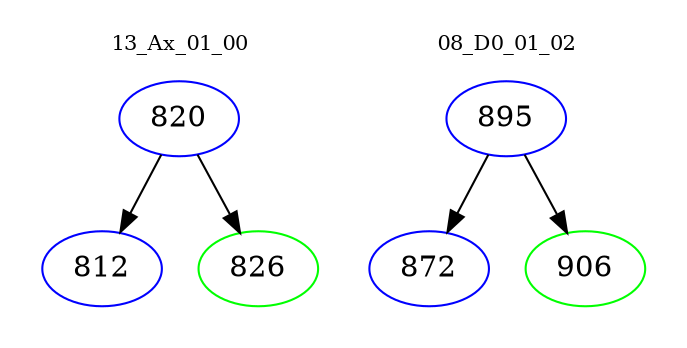 digraph{
subgraph cluster_0 {
color = white
label = "13_Ax_01_00";
fontsize=10;
T0_820 [label="820", color="blue"]
T0_820 -> T0_812 [color="black"]
T0_812 [label="812", color="blue"]
T0_820 -> T0_826 [color="black"]
T0_826 [label="826", color="green"]
}
subgraph cluster_1 {
color = white
label = "08_D0_01_02";
fontsize=10;
T1_895 [label="895", color="blue"]
T1_895 -> T1_872 [color="black"]
T1_872 [label="872", color="blue"]
T1_895 -> T1_906 [color="black"]
T1_906 [label="906", color="green"]
}
}
